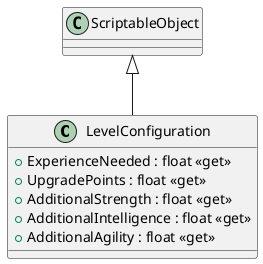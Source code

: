 @startuml
class LevelConfiguration {
    + ExperienceNeeded : float <<get>>
    + UpgradePoints : float <<get>>
    + AdditionalStrength : float <<get>>
    + AdditionalIntelligence : float <<get>>
    + AdditionalAgility : float <<get>>
}
ScriptableObject <|-- LevelConfiguration
@enduml
